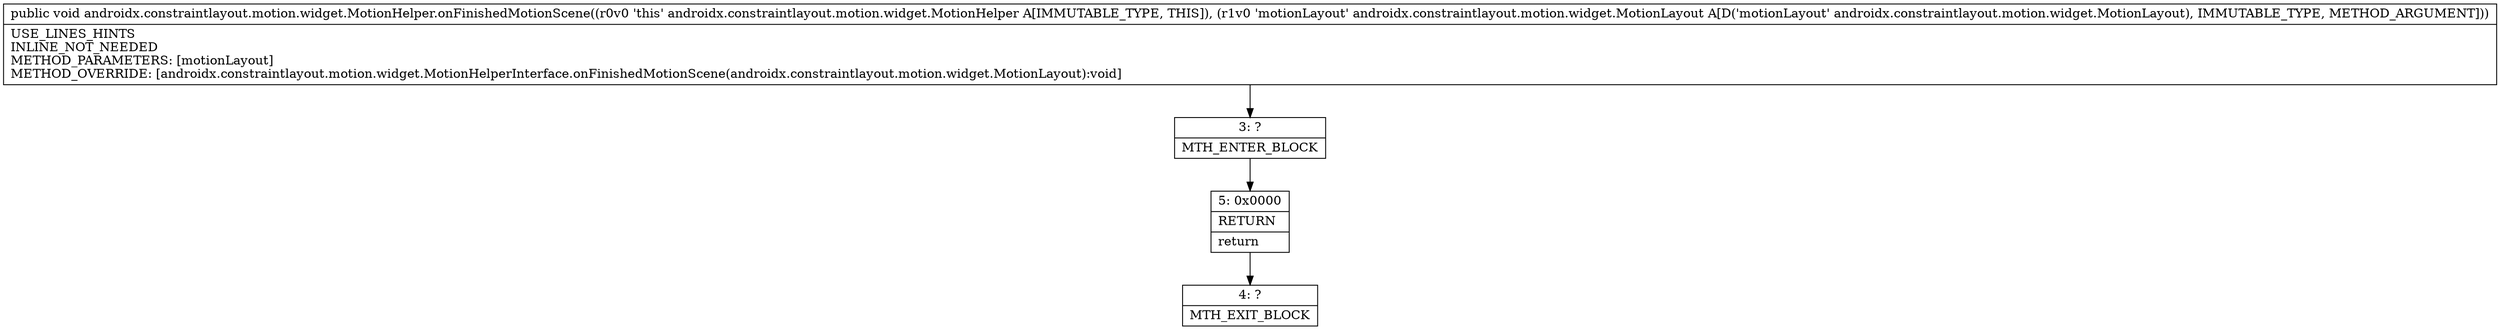 digraph "CFG forandroidx.constraintlayout.motion.widget.MotionHelper.onFinishedMotionScene(Landroidx\/constraintlayout\/motion\/widget\/MotionLayout;)V" {
Node_3 [shape=record,label="{3\:\ ?|MTH_ENTER_BLOCK\l}"];
Node_5 [shape=record,label="{5\:\ 0x0000|RETURN\l|return\l}"];
Node_4 [shape=record,label="{4\:\ ?|MTH_EXIT_BLOCK\l}"];
MethodNode[shape=record,label="{public void androidx.constraintlayout.motion.widget.MotionHelper.onFinishedMotionScene((r0v0 'this' androidx.constraintlayout.motion.widget.MotionHelper A[IMMUTABLE_TYPE, THIS]), (r1v0 'motionLayout' androidx.constraintlayout.motion.widget.MotionLayout A[D('motionLayout' androidx.constraintlayout.motion.widget.MotionLayout), IMMUTABLE_TYPE, METHOD_ARGUMENT]))  | USE_LINES_HINTS\lINLINE_NOT_NEEDED\lMETHOD_PARAMETERS: [motionLayout]\lMETHOD_OVERRIDE: [androidx.constraintlayout.motion.widget.MotionHelperInterface.onFinishedMotionScene(androidx.constraintlayout.motion.widget.MotionLayout):void]\l}"];
MethodNode -> Node_3;Node_3 -> Node_5;
Node_5 -> Node_4;
}

